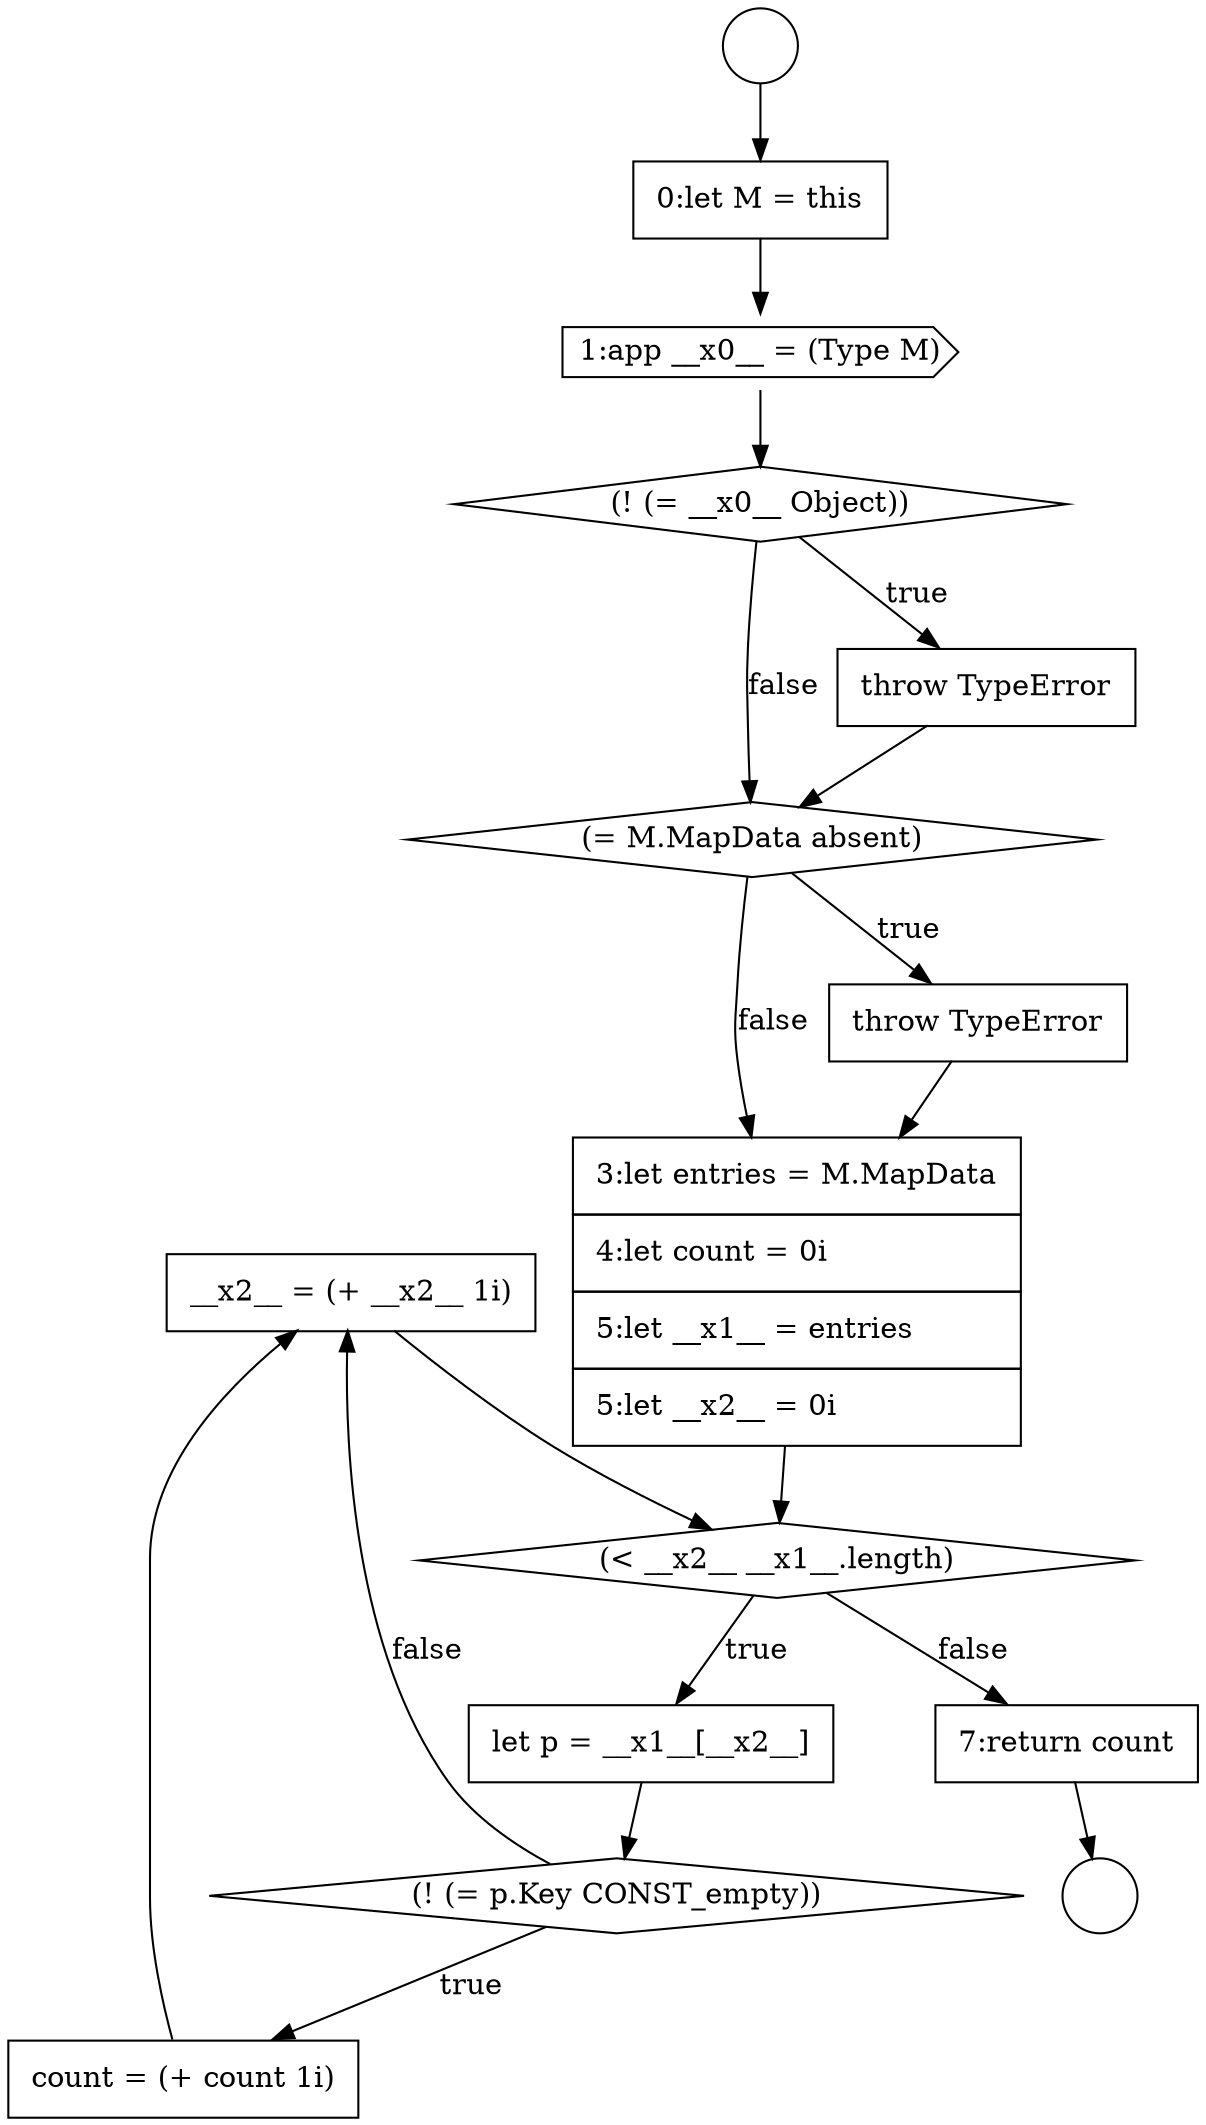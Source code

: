 digraph {
  node14538 [shape=none, margin=0, label=<<font color="black">
    <table border="0" cellborder="1" cellspacing="0" cellpadding="10">
      <tr><td align="left">__x2__ = (+ __x2__ 1i)</td></tr>
    </table>
  </font>> color="black" fillcolor="white" style=filled]
  node14527 [shape=none, margin=0, label=<<font color="black">
    <table border="0" cellborder="1" cellspacing="0" cellpadding="10">
      <tr><td align="left">0:let M = this</td></tr>
    </table>
  </font>> color="black" fillcolor="white" style=filled]
  node14537 [shape=none, margin=0, label=<<font color="black">
    <table border="0" cellborder="1" cellspacing="0" cellpadding="10">
      <tr><td align="left">count = (+ count 1i)</td></tr>
    </table>
  </font>> color="black" fillcolor="white" style=filled]
  node14529 [shape=diamond, label=<<font color="black">(! (= __x0__ Object))</font>> color="black" fillcolor="white" style=filled]
  node14526 [shape=circle label=" " color="black" fillcolor="white" style=filled]
  node14534 [shape=diamond, label=<<font color="black">(&lt; __x2__ __x1__.length)</font>> color="black" fillcolor="white" style=filled]
  node14525 [shape=circle label=" " color="black" fillcolor="white" style=filled]
  node14539 [shape=none, margin=0, label=<<font color="black">
    <table border="0" cellborder="1" cellspacing="0" cellpadding="10">
      <tr><td align="left">7:return count</td></tr>
    </table>
  </font>> color="black" fillcolor="white" style=filled]
  node14536 [shape=diamond, label=<<font color="black">(! (= p.Key CONST_empty))</font>> color="black" fillcolor="white" style=filled]
  node14528 [shape=cds, label=<<font color="black">1:app __x0__ = (Type M)</font>> color="black" fillcolor="white" style=filled]
  node14531 [shape=diamond, label=<<font color="black">(= M.MapData absent)</font>> color="black" fillcolor="white" style=filled]
  node14533 [shape=none, margin=0, label=<<font color="black">
    <table border="0" cellborder="1" cellspacing="0" cellpadding="10">
      <tr><td align="left">3:let entries = M.MapData</td></tr>
      <tr><td align="left">4:let count = 0i</td></tr>
      <tr><td align="left">5:let __x1__ = entries</td></tr>
      <tr><td align="left">5:let __x2__ = 0i</td></tr>
    </table>
  </font>> color="black" fillcolor="white" style=filled]
  node14532 [shape=none, margin=0, label=<<font color="black">
    <table border="0" cellborder="1" cellspacing="0" cellpadding="10">
      <tr><td align="left">throw TypeError</td></tr>
    </table>
  </font>> color="black" fillcolor="white" style=filled]
  node14535 [shape=none, margin=0, label=<<font color="black">
    <table border="0" cellborder="1" cellspacing="0" cellpadding="10">
      <tr><td align="left">let p = __x1__[__x2__]</td></tr>
    </table>
  </font>> color="black" fillcolor="white" style=filled]
  node14530 [shape=none, margin=0, label=<<font color="black">
    <table border="0" cellborder="1" cellspacing="0" cellpadding="10">
      <tr><td align="left">throw TypeError</td></tr>
    </table>
  </font>> color="black" fillcolor="white" style=filled]
  node14535 -> node14536 [ color="black"]
  node14531 -> node14532 [label=<<font color="black">true</font>> color="black"]
  node14531 -> node14533 [label=<<font color="black">false</font>> color="black"]
  node14527 -> node14528 [ color="black"]
  node14532 -> node14533 [ color="black"]
  node14538 -> node14534 [ color="black"]
  node14533 -> node14534 [ color="black"]
  node14529 -> node14530 [label=<<font color="black">true</font>> color="black"]
  node14529 -> node14531 [label=<<font color="black">false</font>> color="black"]
  node14539 -> node14526 [ color="black"]
  node14525 -> node14527 [ color="black"]
  node14528 -> node14529 [ color="black"]
  node14530 -> node14531 [ color="black"]
  node14534 -> node14535 [label=<<font color="black">true</font>> color="black"]
  node14534 -> node14539 [label=<<font color="black">false</font>> color="black"]
  node14536 -> node14537 [label=<<font color="black">true</font>> color="black"]
  node14536 -> node14538 [label=<<font color="black">false</font>> color="black"]
  node14537 -> node14538 [ color="black"]
}
